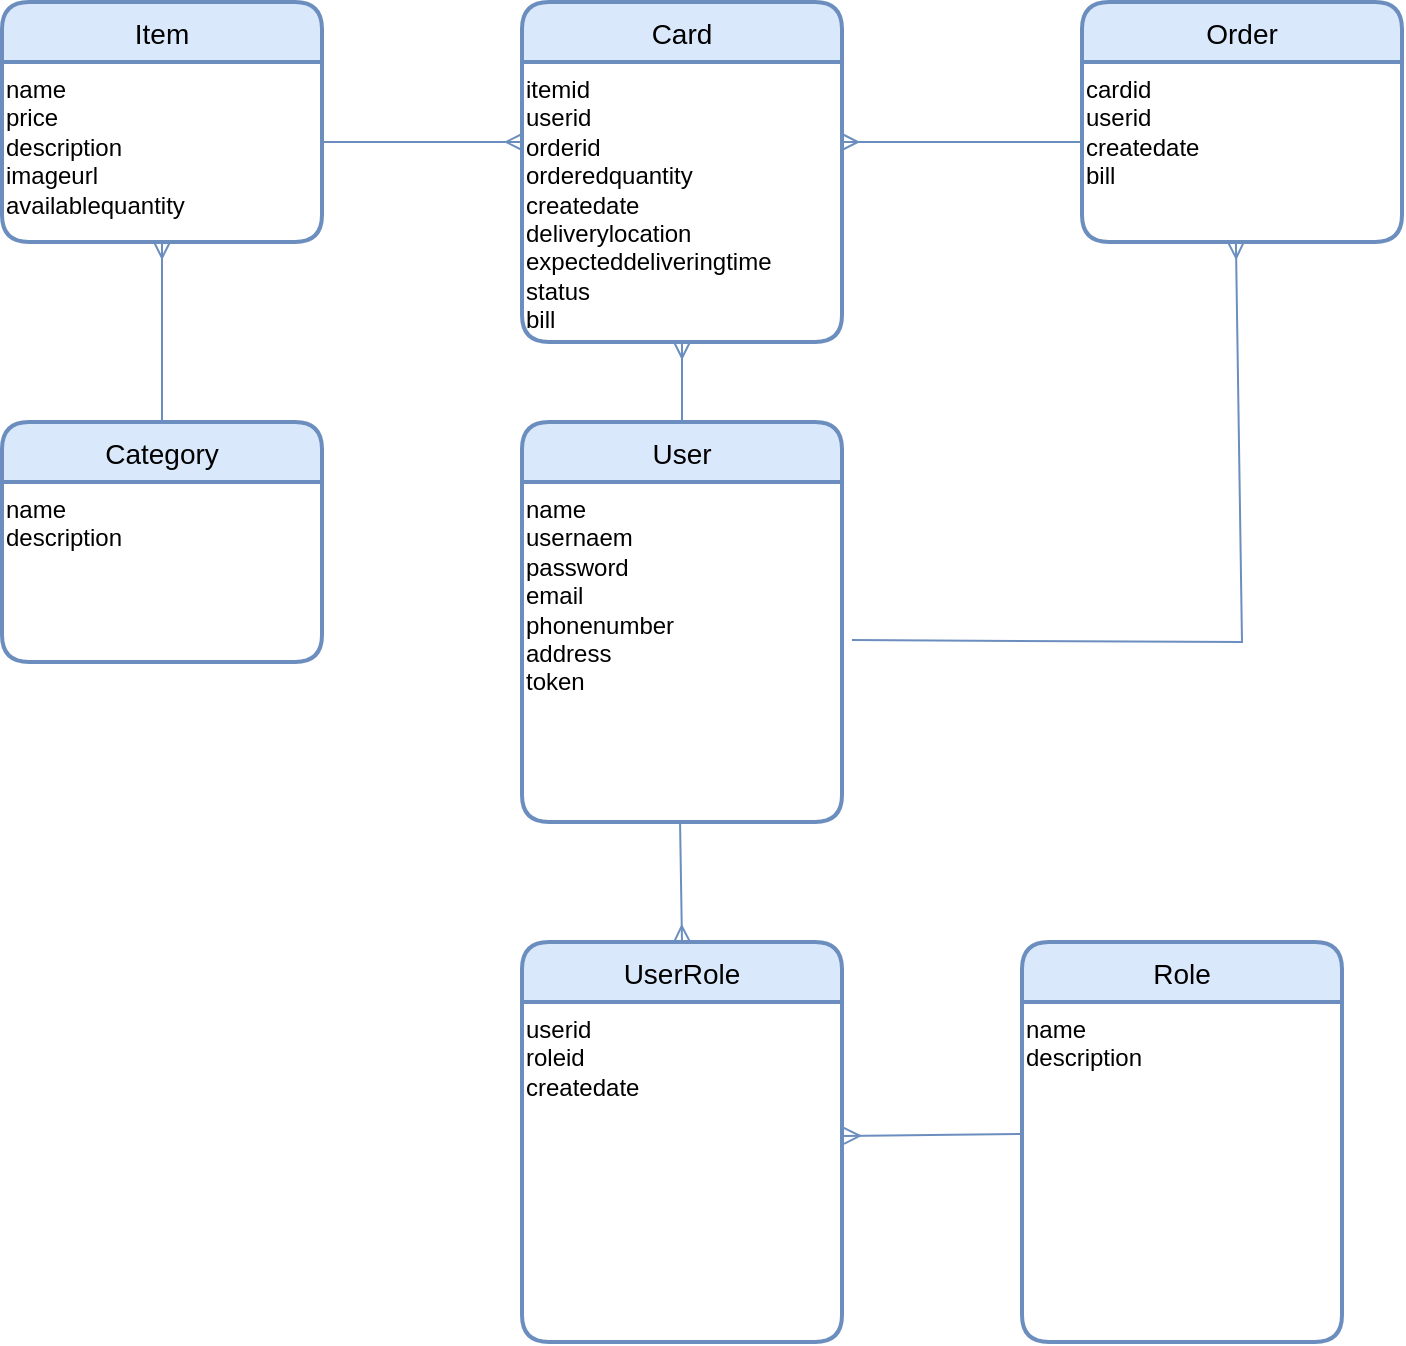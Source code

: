 <mxfile version="20.8.5" type="github">
  <diagram name="Page-1" id="efa7a0a1-bf9b-a30e-e6df-94a7791c09e9">
    <mxGraphModel dx="2260" dy="714" grid="1" gridSize="10" guides="1" tooltips="1" connect="1" arrows="1" fold="1" page="1" pageScale="1" pageWidth="826" pageHeight="1169" background="none" math="0" shadow="0">
      <root>
        <mxCell id="0" />
        <mxCell id="1" parent="0" />
        <mxCell id="02wVrcLedgZYj7KOv3-K-115" value="Item" style="swimlane;childLayout=stackLayout;horizontal=1;startSize=30;horizontalStack=0;rounded=1;fontSize=14;fontStyle=0;strokeWidth=2;resizeParent=0;resizeLast=1;shadow=0;dashed=0;align=center;fillColor=#dae8fc;strokeColor=#6c8ebf;verticalAlign=middle;" vertex="1" parent="1">
          <mxGeometry x="-520" y="360" width="160" height="120" as="geometry" />
        </mxCell>
        <mxCell id="02wVrcLedgZYj7KOv3-K-116" value="name&lt;br&gt;price&lt;br&gt;description&lt;br&gt;imageurl&lt;br&gt;availablequantity" style="text;html=1;align=left;verticalAlign=top;resizable=0;points=[];autosize=1;strokeColor=none;fillColor=none;" vertex="1" parent="02wVrcLedgZYj7KOv3-K-115">
          <mxGeometry y="30" width="160" height="90" as="geometry" />
        </mxCell>
        <mxCell id="02wVrcLedgZYj7KOv3-K-117" value="Order" style="swimlane;childLayout=stackLayout;horizontal=1;startSize=30;horizontalStack=0;rounded=1;fontSize=14;fontStyle=0;strokeWidth=2;resizeParent=0;resizeLast=1;shadow=0;dashed=0;align=center;fillColor=#dae8fc;strokeColor=#6c8ebf;" vertex="1" parent="1">
          <mxGeometry x="20" y="360" width="160" height="120" as="geometry" />
        </mxCell>
        <mxCell id="02wVrcLedgZYj7KOv3-K-118" value="cardid&lt;br&gt;userid&lt;br&gt;createdate&lt;br&gt;bill" style="text;html=1;align=left;verticalAlign=top;resizable=0;points=[];autosize=1;strokeColor=none;fillColor=none;" vertex="1" parent="02wVrcLedgZYj7KOv3-K-117">
          <mxGeometry y="30" width="160" height="90" as="geometry" />
        </mxCell>
        <mxCell id="02wVrcLedgZYj7KOv3-K-119" value="User" style="swimlane;childLayout=stackLayout;horizontal=1;startSize=30;horizontalStack=0;rounded=1;fontSize=14;fontStyle=0;strokeWidth=2;resizeParent=0;resizeLast=1;shadow=0;dashed=0;align=center;fillColor=#dae8fc;strokeColor=#6c8ebf;" vertex="1" parent="1">
          <mxGeometry x="-260" y="570" width="160" height="200" as="geometry" />
        </mxCell>
        <mxCell id="02wVrcLedgZYj7KOv3-K-120" value="name&lt;br&gt;usernaem&lt;br&gt;password&lt;br&gt;email&lt;br&gt;phonenumber&lt;br&gt;address&lt;br&gt;token" style="text;html=1;align=left;verticalAlign=top;resizable=0;points=[];autosize=1;strokeColor=none;fillColor=none;" vertex="1" parent="02wVrcLedgZYj7KOv3-K-119">
          <mxGeometry y="30" width="160" height="170" as="geometry" />
        </mxCell>
        <mxCell id="02wVrcLedgZYj7KOv3-K-121" value="Category" style="swimlane;childLayout=stackLayout;horizontal=1;startSize=30;horizontalStack=0;rounded=1;fontSize=14;fontStyle=0;strokeWidth=2;resizeParent=0;resizeLast=1;shadow=0;dashed=0;align=center;fillColor=#dae8fc;strokeColor=#6c8ebf;" vertex="1" parent="1">
          <mxGeometry x="-520" y="570" width="160" height="120" as="geometry" />
        </mxCell>
        <mxCell id="02wVrcLedgZYj7KOv3-K-122" value="name&lt;br&gt;description&amp;nbsp;" style="text;html=1;align=left;verticalAlign=top;resizable=0;points=[];autosize=1;strokeColor=none;fillColor=none;" vertex="1" parent="02wVrcLedgZYj7KOv3-K-121">
          <mxGeometry y="30" width="160" height="90" as="geometry" />
        </mxCell>
        <mxCell id="02wVrcLedgZYj7KOv3-K-123" value="UserRole" style="swimlane;childLayout=stackLayout;horizontal=1;startSize=30;horizontalStack=0;rounded=1;fontSize=14;fontStyle=0;strokeWidth=2;resizeParent=0;resizeLast=1;shadow=0;dashed=0;align=center;fillColor=#dae8fc;strokeColor=#6c8ebf;" vertex="1" parent="1">
          <mxGeometry x="-260" y="830" width="160" height="200" as="geometry" />
        </mxCell>
        <mxCell id="02wVrcLedgZYj7KOv3-K-124" value="userid&lt;br&gt;roleid&lt;br&gt;createdate" style="text;html=1;align=left;verticalAlign=top;resizable=0;points=[];autosize=1;strokeColor=none;fillColor=none;" vertex="1" parent="02wVrcLedgZYj7KOv3-K-123">
          <mxGeometry y="30" width="160" height="170" as="geometry" />
        </mxCell>
        <mxCell id="02wVrcLedgZYj7KOv3-K-125" value="" style="fontSize=12;html=1;endArrow=ERmany;rounded=0;exitX=0.5;exitY=0;exitDx=0;exitDy=0;fillColor=#dae8fc;strokeColor=#6c8ebf;" edge="1" parent="1" source="02wVrcLedgZYj7KOv3-K-121">
          <mxGeometry width="100" height="100" relative="1" as="geometry">
            <mxPoint x="-150" y="490" as="sourcePoint" />
            <mxPoint x="-440" y="480" as="targetPoint" />
          </mxGeometry>
        </mxCell>
        <mxCell id="02wVrcLedgZYj7KOv3-K-126" value="" style="fontSize=12;html=1;endArrow=ERmany;rounded=0;fillColor=#dae8fc;strokeColor=#6c8ebf;" edge="1" parent="1">
          <mxGeometry width="100" height="100" relative="1" as="geometry">
            <mxPoint x="-360" y="430" as="sourcePoint" />
            <mxPoint x="-260" y="430" as="targetPoint" />
            <Array as="points">
              <mxPoint x="-310" y="430" />
            </Array>
          </mxGeometry>
        </mxCell>
        <mxCell id="02wVrcLedgZYj7KOv3-K-127" value="Card" style="swimlane;childLayout=stackLayout;horizontal=1;startSize=30;horizontalStack=0;rounded=1;fontSize=14;fontStyle=0;strokeWidth=2;resizeParent=0;resizeLast=1;shadow=0;dashed=0;align=center;fillColor=#dae8fc;strokeColor=#6c8ebf;" vertex="1" parent="1">
          <mxGeometry x="-260" y="360" width="160" height="170" as="geometry">
            <mxRectangle x="260" y="250" width="60" height="30" as="alternateBounds" />
          </mxGeometry>
        </mxCell>
        <mxCell id="02wVrcLedgZYj7KOv3-K-128" value="itemid&lt;br&gt;userid&lt;br&gt;orderid&lt;br&gt;orderedquantity&lt;br&gt;createdate&lt;br&gt;deliverylocation&lt;br&gt;expecteddeliveringtime&lt;br&gt;status&lt;br&gt;bill" style="text;html=1;align=left;verticalAlign=top;resizable=0;points=[];autosize=1;strokeColor=none;fillColor=none;" vertex="1" parent="02wVrcLedgZYj7KOv3-K-127">
          <mxGeometry y="30" width="160" height="140" as="geometry" />
        </mxCell>
        <mxCell id="02wVrcLedgZYj7KOv3-K-129" value="" style="fontSize=12;html=1;endArrow=ERmany;rounded=0;entryX=0.5;entryY=1;entryDx=0;entryDy=0;fillColor=#dae8fc;strokeColor=#6c8ebf;" edge="1" parent="1" target="02wVrcLedgZYj7KOv3-K-127">
          <mxGeometry width="100" height="100" relative="1" as="geometry">
            <mxPoint x="-180" y="570" as="sourcePoint" />
            <mxPoint x="-250" y="440" as="targetPoint" />
          </mxGeometry>
        </mxCell>
        <mxCell id="02wVrcLedgZYj7KOv3-K-130" value="" style="fontSize=12;html=1;endArrow=ERmany;rounded=0;fillColor=#dae8fc;strokeColor=#6c8ebf;" edge="1" parent="1">
          <mxGeometry width="100" height="100" relative="1" as="geometry">
            <mxPoint x="20" y="430" as="sourcePoint" />
            <mxPoint x="-100" y="430" as="targetPoint" />
          </mxGeometry>
        </mxCell>
        <mxCell id="02wVrcLedgZYj7KOv3-K-135" value="Role" style="swimlane;childLayout=stackLayout;horizontal=1;startSize=30;horizontalStack=0;rounded=1;fontSize=14;fontStyle=0;strokeWidth=2;resizeParent=0;resizeLast=1;shadow=0;dashed=0;align=center;fillColor=#dae8fc;strokeColor=#6c8ebf;" vertex="1" parent="1">
          <mxGeometry x="-10" y="830" width="160" height="200" as="geometry" />
        </mxCell>
        <mxCell id="02wVrcLedgZYj7KOv3-K-136" value="name&lt;br&gt;description" style="text;html=1;align=left;verticalAlign=top;resizable=0;points=[];autosize=1;strokeColor=none;fillColor=none;" vertex="1" parent="02wVrcLedgZYj7KOv3-K-135">
          <mxGeometry y="30" width="160" height="170" as="geometry" />
        </mxCell>
        <mxCell id="02wVrcLedgZYj7KOv3-K-137" value="" style="fontSize=12;html=1;endArrow=ERmany;rounded=0;entryX=0.5;entryY=0;entryDx=0;entryDy=0;fillColor=#dae8fc;strokeColor=#6c8ebf;exitX=0.494;exitY=1.006;exitDx=0;exitDy=0;exitPerimeter=0;" edge="1" parent="1" source="02wVrcLedgZYj7KOv3-K-120" target="02wVrcLedgZYj7KOv3-K-123">
          <mxGeometry width="100" height="100" relative="1" as="geometry">
            <mxPoint x="-170" y="580" as="sourcePoint" />
            <mxPoint x="-170" y="540" as="targetPoint" />
          </mxGeometry>
        </mxCell>
        <mxCell id="02wVrcLedgZYj7KOv3-K-138" value="" style="fontSize=12;html=1;endArrow=ERmany;rounded=0;fillColor=#dae8fc;strokeColor=#6c8ebf;exitX=-0.006;exitY=0.388;exitDx=0;exitDy=0;exitPerimeter=0;entryX=1.006;entryY=0.394;entryDx=0;entryDy=0;entryPerimeter=0;" edge="1" parent="1" source="02wVrcLedgZYj7KOv3-K-136" target="02wVrcLedgZYj7KOv3-K-124">
          <mxGeometry width="100" height="100" relative="1" as="geometry">
            <mxPoint x="-90" y="673.92" as="sourcePoint" />
            <mxPoint x="28.08" y="671.03" as="targetPoint" />
          </mxGeometry>
        </mxCell>
        <mxCell id="02wVrcLedgZYj7KOv3-K-139" value="" style="fontSize=12;html=1;endArrow=ERmany;rounded=0;entryX=0.481;entryY=1;entryDx=0;entryDy=0;fillColor=#dae8fc;strokeColor=#6c8ebf;entryPerimeter=0;exitX=1.031;exitY=0.465;exitDx=0;exitDy=0;exitPerimeter=0;" edge="1" parent="1" source="02wVrcLedgZYj7KOv3-K-120" target="02wVrcLedgZYj7KOv3-K-118">
          <mxGeometry width="100" height="100" relative="1" as="geometry">
            <mxPoint x="-170" y="580" as="sourcePoint" />
            <mxPoint x="-170" y="540" as="targetPoint" />
            <Array as="points">
              <mxPoint x="100" y="680" />
            </Array>
          </mxGeometry>
        </mxCell>
      </root>
    </mxGraphModel>
  </diagram>
</mxfile>
